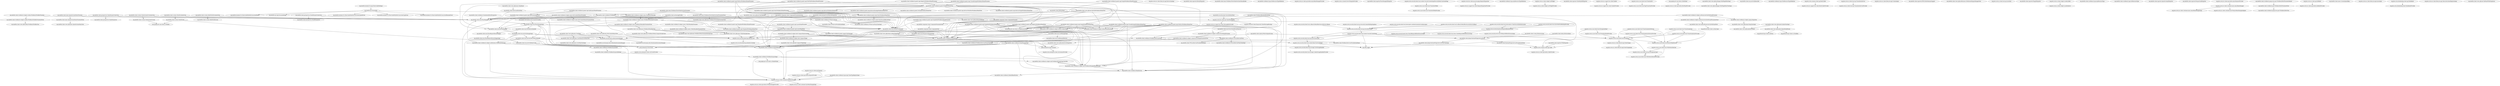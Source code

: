 //
// Generated IOC bean dependency graph in GraphViz DOT format.
//

digraph g {
  "org.uberfire.client.perspectives.MainPerspective"
  "org.uberfire.client.workbench.widgets.dnd.WorkbenchPickupDragController" -> "org.uberfire.client.workbench.widgets.dnd.WorkbenchDragAndDropManager"
  "org.jboss.errai.ioc.client.api.builtin.IOCBeanManagerProvider"
  "org.jboss.errai.ioc.client.container.SyncBeanManagerImpl"
  "org.jboss.errai.ioc.client.container.SyncBeanManager" -> "org.jboss.errai.ioc.client.api.builtin.IOCBeanManagerProvider"
  "org.jboss.errai.ioc.client.container.SyncBeanManager" -> "org.jboss.errai.ioc.client.container.SyncBeanManagerImpl"
  "org.uberfire.client.workbench.DefaultBeanFactory" -> "org.jboss.errai.ioc.client.container.SyncBeanManager"
  "org.uberfire.client.workbench.BeanFactory" -> "org.uberfire.client.workbench.DefaultBeanFactory"
  "org.uberfire.client.workbench.widgets.dnd.WorkbenchDragAndDropManager" -> "org.uberfire.client.workbench.widgets.dnd.WorkbenchPickupDragController"
  "org.uberfire.client.workbench.widgets.dnd.WorkbenchDragAndDropManager" -> "org.uberfire.client.workbench.BeanFactory"
  "org.jboss.errai.security.client.local.storage.CookieStorageHandlerProvider"
  "org.jboss.errai.security.client.local.storage.UserStorageHandler" -> "org.jboss.errai.security.client.local.storage.CookieStorageHandlerProvider"
  "org.slf4j.Logger"
  "org.jboss.errai.security.client.local.context.BasicUserCacheImpl" -> "org.jboss.errai.security.client.local.storage.UserStorageHandler"
  "org.jboss.errai.security.client.local.context.BasicUserCacheImpl" -> "org.slf4j.Logger"
  "org.jboss.errai.security.shared.api.identity.UserImpl"
  "org.jboss.errai.security.shared.api.identity.User" -> "org.jboss.errai.security.client.local.context.BasicUserCacheImpl"
  "org.jboss.errai.security.shared.api.identity.User" -> "org.jboss.errai.security.shared.api.identity.UserImpl"
  "org.jboss.errai.enterprise.client.cdi.InstanceProvider"
  "javax.enterprise.inject.Instance" -> "org.jboss.errai.enterprise.client.cdi.InstanceProvider"
  "org.uberfire.security.impl.authz.RuntimeAuthorizationManager"
  "org.uberfire.security.impl.authz.DefaultAuthorizationManager"
  "org.uberfire.security.authz.AuthorizationManager" -> "org.uberfire.security.impl.authz.RuntimeAuthorizationManager"
  "org.uberfire.security.authz.AuthorizationManager" -> "org.uberfire.security.impl.authz.DefaultAuthorizationManager"
  "org.jboss.errai.enterprise.client.cdi.EventProvider"
  "javax.enterprise.event.Event" -> "org.jboss.errai.enterprise.client.cdi.EventProvider"
  "org.uberfire.client.workbench.LayoutSelection" -> "org.jboss.errai.ioc.client.container.SyncBeanManager"
  "org.uberfire.client.workbench.PanelManagerImpl" -> "javax.enterprise.inject.Instance"
  "org.uberfire.client.workbench.PanelManagerImpl" -> "org.uberfire.client.workbench.BeanFactory"
  "org.uberfire.client.workbench.PanelManagerImpl" -> "javax.enterprise.event.Event"
  "org.uberfire.client.workbench.PanelManagerImpl" -> "org.uberfire.client.workbench.LayoutSelection"
  "org.uberfire.client.workbench.PanelManagerImpl" -> "org.jboss.errai.ioc.client.container.SyncBeanManager"
  "org.uberfire.client.workbench.PanelManager" -> "org.uberfire.client.workbench.PanelManagerImpl"
  "org.uberfire.client.views.pfly.listbar.ListBarWidgetImpl" -> "org.jboss.errai.security.shared.api.identity.User"
  "org.uberfire.client.views.pfly.listbar.ListBarWidgetImpl" -> "javax.enterprise.inject.Instance"
  "org.uberfire.client.views.pfly.listbar.ListBarWidgetImpl" -> "org.uberfire.security.authz.AuthorizationManager"
  "org.uberfire.client.views.pfly.listbar.ListBarWidgetImpl" -> "org.uberfire.client.workbench.PanelManager"
  "org.uberfire.client.workbench.widgets.listbar.ListBarWidget" -> "org.uberfire.client.views.pfly.listbar.ListBarWidgetImpl"
  "org.uberfire.client.workbench.widgets.listbar.ResizeFlowPanel"
  "com.google.gwt.user.client.ui.SimpleLayoutPanel"
  "org.uberfire.client.workbench.panels.impl.ClosableSimpleWorkbenchPanelView" -> "org.uberfire.client.workbench.widgets.dnd.WorkbenchDragAndDropManager"
  "org.uberfire.client.workbench.panels.impl.ClosableSimpleWorkbenchPanelView" -> "org.uberfire.client.workbench.BeanFactory"
  "org.uberfire.client.workbench.panels.impl.ClosableSimpleWorkbenchPanelView" -> "org.uberfire.client.workbench.widgets.listbar.ListBarWidget"
  "org.uberfire.client.workbench.panels.impl.ClosableSimpleWorkbenchPanelView" -> "org.uberfire.client.workbench.widgets.listbar.ResizeFlowPanel"
  "org.uberfire.client.workbench.panels.impl.ClosableSimpleWorkbenchPanelView" -> "com.google.gwt.user.client.ui.SimpleLayoutPanel"
  "org.uberfire.client.workbench.panels.impl.ClosableSimpleWorkbenchPanelView" -> "org.uberfire.client.workbench.LayoutSelection"
  "org.uberfire.client.workbench.panels.impl.ClosableSimpleWorkbenchPanelView" -> "org.uberfire.client.workbench.PanelManager"
  "org.jboss.errai.ioc.client.lifecycle.impl.DestructionImpl"
  "org.uberfire.client.exporter.EditorJSExporter"
  "org.jboss.errai.ui.nav.client.local.spi.NavigationGraph" -> "org.jboss.errai.ui.nav.client.local.URLPatternMatcherProvider"
  "org.jboss.errai.ui.nav.client.local.URLPatternMatcherProvider" -> "org.jboss.errai.ui.nav.client.local.spi.NavigationGraph"
  "org.jboss.errai.ui.nav.client.local.URLPatternMatcher" -> "org.jboss.errai.ui.nav.client.local.URLPatternMatcherProvider"
  "org.jboss.errai.ui.nav.client.local.URLPatternMatcher" -> "org.jboss.errai.ui.nav.client.local.spi.NavigationGraph"
  "org.jboss.errai.ui.nav.client.local.HistoryTokenFactory" -> "org.jboss.errai.ui.nav.client.local.URLPatternMatcher"
  "org.jboss.errai.ioc.client.lifecycle.impl.StateChangeImpl"
  "org.jboss.errai.ioc.client.lifecycle.api.StateChange" -> "org.jboss.errai.ioc.client.lifecycle.impl.StateChangeImpl"
  "org.jboss.errai.ui.nav.client.local.Navigation" -> "org.jboss.errai.ui.nav.client.local.HistoryTokenFactory"
  "org.jboss.errai.ui.nav.client.local.Navigation" -> "org.jboss.errai.ioc.client.lifecycle.api.StateChange"
  "org.jboss.errai.ui.nav.client.local.Navigation" -> "org.jboss.errai.ui.nav.client.local.spi.NavigationGraph"
  "org.jboss.errai.ui.nav.client.local.Navigation" -> "org.slf4j.Logger"
  "org.jboss.errai.ui.nav.client.local.NavigationPanelProvider" -> "org.jboss.errai.ui.nav.client.local.Navigation"
  "org.jboss.errai.ui.nav.client.local.NavigationPanel" -> "org.jboss.errai.ui.nav.client.local.NavigationPanelProvider"
  "org.jboss.errai.ui.nav.client.local.NavigationPanel" -> "org.jboss.errai.ui.nav.client.local.Navigation"
  "org.uberfire.client.menu.WorkbenchViewModeSwitcherMenuBuilder"
  "org.jboss.errai.ioc.client.api.builtin.CallerProvider"
  "org.jboss.errai.common.client.api.Caller" -> "org.jboss.errai.ioc.client.api.builtin.CallerProvider"
  "org.jboss.errai.security.client.local.spi.ActiveUserCache" -> "org.jboss.errai.security.client.local.context.BasicUserCacheImpl"
  "org.jboss.errai.security.client.local.context.SecurityContextImpl" -> "javax.enterprise.event.Event"
  "org.jboss.errai.security.client.local.context.SecurityContextImpl" -> "org.jboss.errai.ui.nav.client.local.Navigation"
  "org.jboss.errai.security.client.local.context.SecurityContextImpl" -> "org.jboss.errai.common.client.api.Caller"
  "org.jboss.errai.security.client.local.context.SecurityContextImpl" -> "org.jboss.errai.security.client.local.spi.ActiveUserCache"
  "org.jboss.errai.security.client.local.context.SecurityContextImpl" -> "org.slf4j.Logger"
  "org.jboss.errai.security.client.local.api.SecurityContext" -> "org.jboss.errai.security.client.local.context.SecurityContextImpl"
  "org.jboss.errai.security.client.local.roles.ClientRequiredRolesExtractorImpl"
  "org.jboss.errai.security.server.ServerRequiredRolesExtractorImpl"
  "org.jboss.errai.security.shared.roles.SharedRequiredRolesExtractorImpl"
  "org.jboss.errai.security.shared.spi.RequiredRolesExtractor" -> "org.jboss.errai.security.client.local.roles.ClientRequiredRolesExtractorImpl"
  "org.jboss.errai.security.shared.spi.RequiredRolesExtractor" -> "org.jboss.errai.security.server.ServerRequiredRolesExtractorImpl"
  "org.jboss.errai.security.shared.spi.RequiredRolesExtractor" -> "org.jboss.errai.security.shared.roles.SharedRequiredRolesExtractorImpl"
  "org.jboss.errai.security.client.local.interceptors.ClientSecurityRoleInterceptor" -> "org.jboss.errai.security.client.local.api.SecurityContext"
  "org.jboss.errai.security.client.local.interceptors.ClientSecurityRoleInterceptor" -> "org.jboss.errai.security.shared.spi.RequiredRolesExtractor"
  "org.uberfire.client.views.pfly.toolbar.WorkbenchToolBarView"
  "org.uberfire.client.workbench.widgets.toolbar.WorkbenchToolBarPresenter$View" -> "org.uberfire.client.views.pfly.toolbar.WorkbenchToolBarView"
  "com.google.gwt.user.client.ui.HeaderPanel"
  "org.uberfire.client.workbench.WorkbenchLayoutImpl" -> "org.uberfire.client.workbench.widgets.dnd.WorkbenchDragAndDropManager"
  "org.uberfire.client.workbench.WorkbenchLayoutImpl" -> "org.uberfire.client.workbench.widgets.dnd.WorkbenchPickupDragController"
  "org.uberfire.client.workbench.WorkbenchLayoutImpl" -> "com.google.gwt.user.client.ui.HeaderPanel"
  "org.uberfire.client.workbench.WorkbenchLayoutImpl" -> "org.jboss.errai.ioc.client.container.SyncBeanManager"
  "org.uberfire.client.workbench.WorkbenchLayoutInfoImpl" -> "org.uberfire.client.workbench.WorkbenchLayoutImpl"
  "org.uberfire.client.workbench.WorkbenchLayoutInfo" -> "org.uberfire.client.workbench.WorkbenchLayoutInfoImpl"
  "org.uberfire.client.mvp.ActivityLifecycleErrorHandler" -> "javax.enterprise.event.Event"
  "org.uberfire.client.mvp.ActivityLifecycleErrorHandler" -> "org.uberfire.client.workbench.widgets.notifications.NotificationManager"
  "org.uberfire.client.mvp.ActivityLifecycleErrorHandler" -> "org.slf4j.Logger"
  "org.uberfire.client.workbench.widgets.notifications.NotificationManager" -> "org.uberfire.client.workbench.WorkbenchLayoutInfo"
  "org.uberfire.client.workbench.widgets.notifications.NotificationManager" -> "org.jboss.errai.ioc.client.container.SyncBeanManager"
  "org.uberfire.client.workbench.widgets.notifications.NotificationManager" -> "org.uberfire.client.mvp.PlaceManager"
  "org.uberfire.client.WorkbenchServicesProxyBackendImpl" -> "org.jboss.errai.common.client.api.Caller"
  "org.uberfire.client.workbench.WorkbenchServicesProxyClientImpl"
  "org.uberfire.client.workbench.WorkbenchServicesProxy" -> "org.uberfire.client.WorkbenchServicesProxyBackendImpl"
  "org.uberfire.client.workbench.WorkbenchServicesProxy" -> "org.uberfire.client.workbench.WorkbenchServicesProxyClientImpl"
  "org.uberfire.client.mvp.PerspectiveManagerImpl" -> "javax.enterprise.event.Event"
  "org.uberfire.client.mvp.PerspectiveManagerImpl" -> "org.uberfire.client.workbench.WorkbenchServicesProxy"
  "org.uberfire.client.mvp.PerspectiveManagerImpl" -> "org.uberfire.client.workbench.PanelManager"
  "org.uberfire.client.mvp.PerspectiveManager" -> "org.uberfire.client.mvp.PerspectiveManagerImpl"
  "org.uberfire.client.mvp.ActivityBeansCache" -> "javax.enterprise.event.Event"
  "org.uberfire.client.mvp.ActivityBeansCache" -> "org.jboss.errai.ioc.client.container.SyncBeanManager"
  "org.uberfire.client.mvp.ActivityManager" -> "org.uberfire.client.mvp.ActivityManagerImpl"
  "org.uberfire.client.mvp.ActivityManagerImpl" -> "org.jboss.errai.security.shared.api.identity.User"
  "org.uberfire.client.mvp.ActivityManagerImpl" -> "org.uberfire.client.mvp.ActivityBeansCache"
  "org.uberfire.client.mvp.ActivityManagerImpl" -> "org.uberfire.client.mvp.ActivityLifecycleErrorHandler"
  "org.uberfire.client.mvp.ActivityManagerImpl" -> "org.uberfire.security.authz.AuthorizationManager"
  "org.uberfire.client.mvp.ActivityManagerImpl" -> "org.jboss.errai.ioc.client.container.SyncBeanManager"
  "org.uberfire.client.mvp.PlaceRequestHistoryMapperImpl"
  "org.uberfire.client.mvp.PlaceRequestHistoryMapper" -> "org.uberfire.client.mvp.PlaceRequestHistoryMapperImpl"
  "org.uberfire.client.mvp.PlaceHistoryHandler" -> "org.uberfire.client.mvp.PlaceRequestHistoryMapper"
  "org.uberfire.client.mvp.PlaceManager" -> "org.uberfire.client.mvp.PlaceManagerImpl"
  "org.uberfire.client.mvp.PlaceManagerImpl" -> "org.uberfire.client.mvp.ActivityLifecycleErrorHandler"
  "org.uberfire.client.mvp.PlaceManagerImpl" -> "javax.enterprise.event.Event"
  "org.uberfire.client.mvp.PlaceManagerImpl" -> "org.uberfire.client.mvp.PerspectiveManager"
  "org.uberfire.client.mvp.PlaceManagerImpl" -> "org.uberfire.client.mvp.ActivityManager"
  "org.uberfire.client.mvp.PlaceManagerImpl" -> "org.uberfire.client.workbench.LayoutSelection"
  "org.uberfire.client.mvp.PlaceManagerImpl" -> "org.uberfire.client.mvp.PlaceHistoryHandler"
  "org.uberfire.client.mvp.PlaceManagerImpl" -> "org.uberfire.client.workbench.PanelManager"
  "org.uberfire.client.workbench.widgets.toolbar.WorkbenchToolBarPresenter" -> "org.uberfire.client.workbench.widgets.toolbar.WorkbenchToolBarPresenter$View"
  "org.uberfire.client.workbench.widgets.toolbar.WorkbenchToolBarPresenter" -> "org.uberfire.client.mvp.PlaceManager"
  "org.jboss.errai.ioc.client.api.builtin.DisposerProvider" -> "org.jboss.errai.ioc.client.container.SyncBeanManager"
  "org.uberfire.client.views.pfly.modal.ErrorPopupView" -> "javax.enterprise.inject.Instance"
  "org.uberfire.workbench.type.DotResourceTypeDefinition"
  "org.jboss.errai.security.client.local.interceptors.AuthenticationServiceInterceptor" -> "org.jboss.errai.security.client.local.api.SecurityContext"
  "org.uberfire.component.client.ComponentView"
  "org.uberfire.component.client.ComponentPresenter$View" -> "org.uberfire.component.client.ComponentView"
  "org.uberfire.component.client.ComponentPresenter" -> "org.uberfire.component.client.ComponentPresenter$View"
  "org.uberfire.component.client.ComponentPresenter" -> "org.jboss.errai.common.client.api.Caller"
  "org.uberfire.client.views.pfly.menu.WorkbenchMenuStandardNavBarView"
  "org.uberfire.client.views.pfly.menu.WorkbenchMenuCompactNavBarView"
  "org.uberfire.client.views.pfly.menu.UtilityMenuBarView" -> "org.jboss.errai.security.shared.api.identity.User"
  "org.uberfire.client.views.pfly.menu.UtilityMenuBarView" -> "org.uberfire.security.authz.AuthorizationManager"
  "org.uberfire.client.views.pfly.menu.WorkbenchMenuBarView" -> "javax.enterprise.inject.Instance"
  "org.uberfire.client.views.pfly.menu.WorkbenchMenuBarView" -> "org.uberfire.client.views.pfly.menu.WorkbenchMenuStandardNavBarView"
  "org.uberfire.client.views.pfly.menu.WorkbenchMenuBarView" -> "org.uberfire.client.views.pfly.menu.WorkbenchMenuCompactNavBarView"
  "org.uberfire.client.views.pfly.menu.WorkbenchMenuBarView" -> "org.uberfire.client.views.pfly.menu.UtilityMenuBarView"
  "org.uberfire.client.workbench.widgets.menu.WorkbenchMenuBarPresenter$View" -> "org.uberfire.client.views.pfly.menu.WorkbenchMenuBarView"
  "org.uberfire.client.workbench.widgets.menu.WorkbenchMenuBarPresenter" -> "org.jboss.errai.security.shared.api.identity.User"
  "org.uberfire.client.workbench.widgets.menu.WorkbenchMenuBarPresenter" -> "org.uberfire.client.workbench.widgets.menu.WorkbenchMenuBarPresenter$View"
  "org.uberfire.client.workbench.widgets.menu.WorkbenchMenuBarPresenter" -> "org.uberfire.client.mvp.PerspectiveManager"
  "org.uberfire.client.workbench.widgets.menu.WorkbenchMenuBarPresenter" -> "org.uberfire.client.mvp.ActivityManager"
  "org.uberfire.client.workbench.widgets.menu.WorkbenchMenuBarPresenter" -> "org.uberfire.security.authz.AuthorizationManager"
  "org.uberfire.client.navbar.AppNavBar" -> "org.uberfire.client.workbench.widgets.menu.WorkbenchMenuBarPresenter"
  "org.jboss.errai.ioc.client.api.builtin.AsyncBeanManagerProvider"
  "org.jboss.errai.ui.shared.ServerTemplateProvider"
  "org.uberfire.client.workbench.panels.impl.TemplatedWorkbenchPanelView" -> "org.uberfire.client.workbench.LayoutSelection"
  "org.gwtbootstrap3.client.ui.html.Span"
  "org.uberfire.client.views.pfly.notfound.ActivityNotFoundView" -> "org.gwtbootstrap3.client.ui.html.Span"
  "org.uberfire.client.exporter.PlaceManagerJSExporter"
  "org.uberfire.client.perspectives.MainPerspectiveActivity" -> "org.uberfire.client.mvp.PlaceManager"
  "org.uberfire.client.perspectives.MainPerspectiveActivity" -> "org.uberfire.client.perspectives.MainPerspective"
  "org.jboss.errai.ui.nav.client.local.TransitionToRoleProvider"
  "org.jboss.errai.ui.nav.client.local.TransitionToRole" -> "org.jboss.errai.ui.nav.client.local.TransitionToRoleProvider"
  "org.jboss.errai.security.client.local.context.SecurityContextImpl$SecurityRolesConstraintPage" -> "org.jboss.errai.ui.nav.client.local.TransitionToRole"
  "org.jboss.errai.ioc.support.bus.client.RequestDispatcherProvider"
  "org.uberfire.workbench.type.AnyResourceTypeDefinition"
  "org.uberfire.client.mvp.LockDemandDetector"
  "org.uberfire.client.workbench.StandaloneEditorPerspective" -> "org.uberfire.client.mvp.PlaceManager"
  "org.jboss.errai.ui.client.widget.ListWidgetProvider"
  "org.jboss.errai.ui.client.widget.ListWidget" -> "org.jboss.errai.ui.client.widget.ListWidgetProvider"
  "org.uberfire.client.exporter.UberfireJSAPIExporter"
  "org.jboss.errai.ioc.support.bus.client.SenderProvider"
  "org.jboss.errai.ioc.support.bus.client.Sender" -> "org.jboss.errai.ioc.support.bus.client.SenderProvider"
  "com.google.gwt.user.client.ui.TextBox"
  "org.uberfire.client.screens.MoodListenerScreen" -> "com.google.gwt.user.client.ui.TextBox"
  "org.gwtbootstrap3.client.ui.Button"
  "org.gwtbootstrap3.client.ui.CheckBox"
  "org.uberfire.client.views.pfly.splash.SplashModalFooter" -> "org.gwtbootstrap3.client.ui.Button"
  "org.uberfire.client.views.pfly.splash.SplashModalFooter" -> "org.gwtbootstrap3.client.ui.CheckBox"
  "org.uberfire.client.views.pfly.modal.Bs3Modal"
  "org.uberfire.client.views.pfly.splash.SplashViewImpl" -> "org.uberfire.client.views.pfly.splash.SplashModalFooter"
  "org.uberfire.client.views.pfly.splash.SplashViewImpl" -> "org.uberfire.client.views.pfly.modal.Bs3Modal"
  "org.jboss.errai.ui.nav.client.local.PageTransitionProvider"
  "org.jboss.errai.ioc.client.api.builtin.RootPanelProvider"
  "com.google.gwt.user.client.ui.RootPanel" -> "org.jboss.errai.ioc.client.api.builtin.RootPanelProvider"
  "org.uberfire.client.views.pfly.multipage.MultiPageEditorViewImpl"
  "org.uberfire.client.mvp.ActivityBeansInfo"
  "org.uberfire.client.workbench.panels.support.PartManager"
  "org.uberfire.client.workbench.panels.impl.LayoutPanelView" -> "org.uberfire.client.workbench.panels.support.PartManager"
  "org.uberfire.client.workbench.panels.impl.LayoutPanelView" -> "org.uberfire.client.workbench.LayoutSelection"
  "org.uberfire.client.workbench.panels.impl.LayoutPanelPresenter" -> "org.uberfire.client.mvp.PerspectiveManager"
  "org.uberfire.client.workbench.panels.impl.LayoutPanelPresenter" -> "org.uberfire.client.workbench.panels.impl.LayoutPanelView"
  "org.jboss.errai.ui.nav.client.local.TransitionAnchorFactoryProvider" -> "org.jboss.errai.ui.nav.client.local.HistoryTokenFactory"
  "org.jboss.errai.ui.nav.client.local.TransitionAnchorFactoryProvider" -> "org.jboss.errai.ui.nav.client.local.Navigation"
  "org.jboss.errai.ui.nav.client.local.TransitionAnchorFactory" -> "org.jboss.errai.ui.nav.client.local.HistoryTokenFactory"
  "org.jboss.errai.ui.nav.client.local.TransitionAnchorFactory" -> "org.jboss.errai.ui.nav.client.local.Navigation"
  "org.jboss.errai.ui.nav.client.local.TransitionAnchorFactory" -> "org.jboss.errai.ui.nav.client.local.TransitionAnchorFactoryProvider"
  "org.uberfire.client.perspective.JSNativePerspective" -> "org.uberfire.client.mvp.ActivityManager"
  "org.uberfire.client.perspective.JSNativePerspective" -> "org.uberfire.client.workbench.WorkbenchServicesProxy"
  "org.uberfire.client.perspective.JSNativePerspective" -> "org.uberfire.client.mvp.PlaceManager"
  "org.uberfire.client.perspective.JSNativePerspective" -> "org.uberfire.client.workbench.PanelManager"
  "org.uberfire.client.workbench.VFSLockServiceProxyClientImpl"
  "org.uberfire.client.VFSLockServiceProxyBackendImpl"
  "org.uberfire.client.workbench.VFSLockServiceProxy" -> "org.uberfire.client.workbench.VFSLockServiceProxyClientImpl"
  "org.uberfire.client.workbench.VFSLockServiceProxy" -> "org.uberfire.client.VFSLockServiceProxyBackendImpl"
  "org.uberfire.client.mvp.LockManagerImpl" -> "org.jboss.errai.security.shared.api.identity.User"
  "org.uberfire.client.mvp.LockManagerImpl" -> "org.uberfire.client.workbench.VFSLockServiceProxy"
  "org.uberfire.client.mvp.LockManagerImpl" -> "javax.enterprise.event.Event"
  "org.uberfire.client.mvp.LockManagerImpl" -> "org.uberfire.client.mvp.LockDemandDetector"
  "org.jboss.errai.bus.client.api.messaging.RequestDispatcher" -> "org.jboss.errai.ioc.support.bus.client.RequestDispatcherProvider"
  "org.uberfire.client.workbench.widgets.panel.StaticFocusedResizePanel"
  "org.uberfire.client.workbench.panels.impl.StaticWorkbenchPanelView" -> "org.uberfire.client.workbench.widgets.panel.StaticFocusedResizePanel"
  "org.uberfire.client.workbench.panels.impl.StaticWorkbenchPanelView" -> "org.uberfire.client.workbench.LayoutSelection"
  "org.uberfire.client.workbench.panels.impl.StaticWorkbenchPanelView" -> "org.uberfire.client.mvp.PlaceManager"
  "org.uberfire.client.workbench.panels.impl.StaticWorkbenchPanelView" -> "org.uberfire.client.workbench.PanelManager"
  "org.jboss.errai.security.client.local.callback.DefaultBusSecurityErrorCallback" -> "org.jboss.errai.security.client.local.api.SecurityContext"
  "org.uberfire.workbench.type.TextResourceTypeDefinition"
  "org.jboss.errai.ioc.support.bus.client.BatchCallerProvider"
  "org.jboss.errai.ioc.support.bus.client.MessageBusProvider"
  "org.uberfire.backend.vfs.ObservablePath$OnConcurrentUpdateEvent"
  "org.uberfire.backend.vfs.ObservablePath$OnConcurrentCopyEvent"
  "org.uberfire.backend.vfs.ObservablePath$OnConcurrentDelete"
  "org.uberfire.backend.vfs.ObservablePath$OnConcurrentRenameEvent"
  "org.uberfire.rpc.impl.SessionInfoImpl"
  "org.uberfire.client.VFSServiceProxyBackendImpl"
  "org.uberfire.client.workbench.VFSServiceProxyClientImpl"
  "org.uberfire.client.workbench.VFSServiceProxy" -> "org.uberfire.client.VFSServiceProxyBackendImpl"
  "org.uberfire.client.workbench.VFSServiceProxy" -> "org.uberfire.client.workbench.VFSServiceProxyClientImpl"
  "org.jboss.errai.bus.client.framework.ClientMessageBusImpl"
  "org.jboss.errai.bus.client.api.ClientMessageBus" -> "org.jboss.errai.ioc.support.bus.client.MessageBusProvider"
  "org.jboss.errai.bus.client.api.ClientMessageBus" -> "org.jboss.errai.bus.client.framework.ClientMessageBusImpl"
  "org.uberfire.client.workbench.Workbench" -> "org.jboss.errai.security.shared.api.identity.User"
  "org.uberfire.client.workbench.Workbench" -> "javax.enterprise.event.Event"
  "org.uberfire.client.workbench.Workbench" -> "org.uberfire.client.workbench.VFSServiceProxy"
  "org.uberfire.client.workbench.Workbench" -> "org.uberfire.client.workbench.LayoutSelection"
  "org.uberfire.client.workbench.Workbench" -> "org.jboss.errai.ioc.client.container.SyncBeanManager"
  "org.uberfire.client.workbench.Workbench" -> "org.jboss.errai.bus.client.api.ClientMessageBus"
  "org.uberfire.client.workbench.Workbench" -> "org.uberfire.client.mvp.PlaceManager"
  "org.uberfire.rpc.SessionInfo" -> "org.uberfire.backend.vfs.ObservablePath$OnConcurrentUpdateEvent"
  "org.uberfire.rpc.SessionInfo" -> "org.uberfire.backend.vfs.ObservablePath$OnConcurrentCopyEvent"
  "org.uberfire.rpc.SessionInfo" -> "org.uberfire.backend.vfs.ObservablePath$OnConcurrentDelete"
  "org.uberfire.rpc.SessionInfo" -> "org.uberfire.backend.vfs.ObservablePath$OnConcurrentRenameEvent"
  "org.uberfire.rpc.SessionInfo" -> "org.uberfire.rpc.impl.SessionInfoImpl"
  "org.uberfire.rpc.SessionInfo" -> "org.uberfire.client.workbench.Workbench"
  "org.uberfire.backend.vfs.impl.ObservablePathImpl" -> "org.uberfire.rpc.SessionInfo"
  "org.uberfire.client.views.pfly.tab.ResizeTabPanel"
  "org.uberfire.client.views.pfly.tab.UberTabPanel" -> "org.uberfire.client.views.pfly.tab.ResizeTabPanel"
  "org.uberfire.client.views.pfly.tab.UberTabPanel" -> "org.uberfire.client.mvp.PlaceManager"
  "org.uberfire.client.views.pfly.tab.MultiTabWorkbenchPanelView" -> "org.uberfire.client.workbench.widgets.dnd.WorkbenchDragAndDropManager"
  "org.uberfire.client.views.pfly.tab.MultiTabWorkbenchPanelView" -> "org.uberfire.client.workbench.BeanFactory"
  "org.uberfire.client.views.pfly.tab.MultiTabWorkbenchPanelView" -> "org.uberfire.client.views.pfly.tab.UberTabPanel"
  "org.uberfire.client.views.pfly.tab.MultiTabWorkbenchPanelView" -> "org.uberfire.client.workbench.widgets.listbar.ResizeFlowPanel"
  "org.uberfire.client.views.pfly.tab.MultiTabWorkbenchPanelView" -> "com.google.gwt.user.client.ui.SimpleLayoutPanel"
  "org.uberfire.client.views.pfly.tab.MultiTabWorkbenchPanelView" -> "org.uberfire.client.workbench.LayoutSelection"
  "org.uberfire.client.views.pfly.tab.MultiTabWorkbenchPanelView" -> "org.uberfire.client.workbench.PanelManager"
  "org.uberfire.client.perspectives.MoodPerspective"
  "org.uberfire.client.plugin.RuntimePluginsServiceProxyClientImpl" -> "org.slf4j.Logger"
  "org.uberfire.client.RuntimePluginsServiceProxyBackendImpl" -> "org.jboss.errai.common.client.api.Caller"
  "org.uberfire.client.plugin.RuntimePluginsServiceProxy" -> "org.uberfire.client.plugin.RuntimePluginsServiceProxyClientImpl"
  "org.uberfire.client.plugin.RuntimePluginsServiceProxy" -> "org.uberfire.client.RuntimePluginsServiceProxyBackendImpl"
  "org.uberfire.client.editor.JSNativeEditor" -> "org.uberfire.client.plugin.RuntimePluginsServiceProxy"
  "org.jboss.errai.ui.nav.client.local.TransitionAnchorProvider" -> "org.jboss.errai.ui.nav.client.local.HistoryTokenFactory"
  "org.jboss.errai.ui.nav.client.local.TransitionAnchorProvider" -> "org.jboss.errai.ui.nav.client.local.Navigation"
  "org.jboss.errai.ui.nav.client.local.TransitionAnchor" -> "org.jboss.errai.ui.nav.client.local.HistoryTokenFactory"
  "org.jboss.errai.ui.nav.client.local.TransitionAnchor" -> "org.jboss.errai.ui.nav.client.local.Navigation"
  "org.jboss.errai.ui.nav.client.local.TransitionAnchor" -> "org.jboss.errai.ui.nav.client.local.TransitionAnchorProvider"
  "org.jboss.errai.ui.client.local.spi.TranslationServiceProvider"
  "org.uberfire.client.views.pfly.menu.UserMenuViewImpl"
  "org.uberfire.client.views.pfly.menu.UserMenu$UserMenuView" -> "org.uberfire.client.views.pfly.menu.UserMenuViewImpl"
  "org.uberfire.client.views.pfly.menu.UserMenu" -> "org.jboss.errai.security.shared.api.identity.User"
  "org.uberfire.client.views.pfly.menu.UserMenu" -> "org.uberfire.security.authz.AuthorizationManager"
  "org.uberfire.client.views.pfly.menu.UserMenu" -> "org.uberfire.client.views.pfly.menu.UserMenu$UserMenuView"
  "org.uberfire.client.workbench.type.impl.ClientTypeRegistryImpl" -> "org.jboss.errai.ioc.client.container.SyncBeanManager"
  "org.jboss.errai.common.client.api.BatchCaller" -> "org.jboss.errai.ioc.support.bus.client.BatchCallerProvider"
  "org.uberfire.client.workbench.panels.impl.SplitLayoutPanelView" -> "org.uberfire.client.workbench.LayoutSelection"
  "org.uberfire.client.workbench.panels.impl.SplitLayoutPanelView" -> "org.uberfire.client.mvp.PlaceManager"
  "org.uberfire.client.workbench.panels.impl.SplitLayoutPanelPresenter" -> "org.uberfire.client.mvp.PerspectiveManager"
  "org.uberfire.client.workbench.panels.impl.SplitLayoutPanelPresenter" -> "org.uberfire.client.workbench.panels.impl.SplitLayoutPanelView"
  "org.uberfire.client.views.pfly.menu.WorkbenchViewModeSwitcherView"
  "org.uberfire.client.exporter.VFSJSExporter" -> "org.jboss.errai.common.client.api.Caller"
  "org.uberfire.client.screens.HelloWorldScreen"
  "org.uberfire.client.screens.HelloWorldScreenActivity" -> "org.uberfire.client.screens.HelloWorldScreen"
  "org.uberfire.client.screens.HelloWorldScreenActivity" -> "org.uberfire.client.mvp.PlaceManager"
  "org.jboss.errai.ioc.client.lifecycle.impl.CreationImpl"
  "org.uberfire.client.exporter.HTML5DndSeleniumSupport"
  "org.uberfire.client.views.pfly.dnd.CompassWidgetImpl"
  "org.uberfire.client.views.pfly.notifications.NotificationPopupsManagerView"
  "org.uberfire.client.workbench.panels.impl.AdaptiveWorkbenchPanelView" -> "org.uberfire.client.workbench.widgets.dnd.WorkbenchDragAndDropManager"
  "org.uberfire.client.workbench.panels.impl.AdaptiveWorkbenchPanelView" -> "org.uberfire.client.workbench.BeanFactory"
  "org.uberfire.client.workbench.panels.impl.AdaptiveWorkbenchPanelView" -> "org.uberfire.client.workbench.widgets.listbar.ListBarWidget"
  "org.uberfire.client.workbench.panels.impl.AdaptiveWorkbenchPanelView" -> "org.uberfire.client.workbench.widgets.listbar.ResizeFlowPanel"
  "org.uberfire.client.workbench.panels.impl.AdaptiveWorkbenchPanelView" -> "com.google.gwt.user.client.ui.SimpleLayoutPanel"
  "org.uberfire.client.workbench.panels.impl.AdaptiveWorkbenchPanelView" -> "org.uberfire.client.workbench.LayoutSelection"
  "org.uberfire.client.workbench.panels.impl.AdaptiveWorkbenchPanelView" -> "org.uberfire.client.workbench.PanelManager"
  "org.jboss.errai.ui.client.local.spi.TranslationService" -> "org.jboss.errai.ui.client.local.spi.TranslationServiceProvider"
  "org.uberfire.client.workbench.panels.impl.SimpleWorkbenchPanelView" -> "org.uberfire.client.workbench.widgets.dnd.WorkbenchDragAndDropManager"
  "org.uberfire.client.workbench.panels.impl.SimpleWorkbenchPanelView" -> "org.uberfire.client.workbench.BeanFactory"
  "org.uberfire.client.workbench.panels.impl.SimpleWorkbenchPanelView" -> "org.uberfire.client.workbench.widgets.listbar.ListBarWidget"
  "org.uberfire.client.workbench.panels.impl.SimpleWorkbenchPanelView" -> "org.uberfire.client.workbench.widgets.listbar.ResizeFlowPanel"
  "org.uberfire.client.workbench.panels.impl.SimpleWorkbenchPanelView" -> "com.google.gwt.user.client.ui.SimpleLayoutPanel"
  "org.uberfire.client.workbench.panels.impl.SimpleWorkbenchPanelView" -> "org.uberfire.client.workbench.LayoutSelection"
  "org.uberfire.client.workbench.panels.impl.SimpleWorkbenchPanelView" -> "org.uberfire.client.workbench.PanelManager"
  "org.jboss.errai.ui.client.local.spi.LessStyle"
  "org.uberfire.client.perspectives.MoodPerspectiveActivity" -> "org.uberfire.client.perspectives.MoodPerspective"
  "org.uberfire.client.perspectives.MoodPerspectiveActivity" -> "org.uberfire.client.mvp.PlaceManager"
  "com.google.web.bindery.event.shared.EventBus" -> "org.uberfire.client.mvp.PlaceManagerImpl"
  "org.uberfire.client.exporter.PluginJSExporter"
  "org.jboss.errai.security.client.local.callback.DefaultRestSecurityErrorCallback" -> "org.jboss.errai.security.client.local.api.SecurityContext"
  "org.uberfire.client.views.pfly.menu.SplashScreenMenuView"
  "org.uberfire.client.menu.SplashScreenMenuPresenter$View" -> "org.uberfire.client.views.pfly.menu.SplashScreenMenuView"
  "org.uberfire.client.menu.SplashScreenMenuPresenter" -> "org.uberfire.client.menu.SplashScreenMenuPresenter$View"
  "org.uberfire.client.menu.SplashScreenMenuPresenter" -> "org.uberfire.client.mvp.PlaceManager"
  "org.jboss.errai.ui.client.widget.LocaleSelector"
  "org.jboss.errai.ui.client.widget.LocaleListBox" -> "org.jboss.errai.ui.client.widget.LocaleSelector"
  "org.uberfire.client.workbench.panels.impl.SimpleDnDWorkbenchPanelView" -> "org.uberfire.client.workbench.widgets.dnd.WorkbenchDragAndDropManager"
  "org.uberfire.client.workbench.panels.impl.SimpleDnDWorkbenchPanelView" -> "org.uberfire.client.workbench.BeanFactory"
  "org.uberfire.client.workbench.panels.impl.SimpleDnDWorkbenchPanelView" -> "org.uberfire.client.workbench.widgets.listbar.ListBarWidget"
  "org.uberfire.client.workbench.panels.impl.SimpleDnDWorkbenchPanelView" -> "org.uberfire.client.workbench.widgets.listbar.ResizeFlowPanel"
  "org.uberfire.client.workbench.panels.impl.SimpleDnDWorkbenchPanelView" -> "com.google.gwt.user.client.ui.SimpleLayoutPanel"
  "org.uberfire.client.workbench.panels.impl.SimpleDnDWorkbenchPanelView" -> "org.uberfire.client.workbench.LayoutSelection"
  "org.uberfire.client.workbench.panels.impl.SimpleDnDWorkbenchPanelView" -> "org.uberfire.client.workbench.PanelManager"
  "org.uberfire.client.workbench.panels.impl.AbstractDockingWorkbenchPanelView"
  "org.uberfire.client.workbench.panels.DockingWorkbenchPanelView"
  "org.uberfire.client.workbench.panels.impl.AbstractMultiPartWorkbenchPanelView"
  "org.uberfire.client.workbench.panels.impl.MultiListWorkbenchPanelView" -> "org.uberfire.client.workbench.widgets.dnd.WorkbenchDragAndDropManager"
  "org.uberfire.client.workbench.panels.impl.MultiListWorkbenchPanelView" -> "org.uberfire.client.workbench.BeanFactory"
  "org.uberfire.client.workbench.panels.impl.MultiListWorkbenchPanelView" -> "org.uberfire.client.workbench.widgets.listbar.ListBarWidget"
  "org.uberfire.client.workbench.panels.impl.MultiListWorkbenchPanelView" -> "org.uberfire.client.workbench.widgets.listbar.ResizeFlowPanel"
  "org.uberfire.client.workbench.panels.impl.MultiListWorkbenchPanelView" -> "com.google.gwt.user.client.ui.SimpleLayoutPanel"
  "org.uberfire.client.workbench.panels.impl.MultiListWorkbenchPanelView" -> "org.uberfire.client.workbench.LayoutSelection"
  "org.uberfire.client.workbench.panels.impl.MultiListWorkbenchPanelView" -> "org.uberfire.client.workbench.PanelManager"
  "org.uberfire.client.workbench.panels.impl.AbstractSimpleWorkbenchPanelView"
  "org.uberfire.client.workbench.panels.impl.AbstractWorkbenchPanelView"
  "org.uberfire.client.workbench.panels.WorkbenchPanelView" -> "org.uberfire.client.workbench.panels.impl.AbstractDockingWorkbenchPanelView"
  "org.uberfire.client.workbench.panels.WorkbenchPanelView" -> "org.uberfire.client.workbench.panels.impl.SimpleWorkbenchPanelView"
  "org.uberfire.client.workbench.panels.WorkbenchPanelView" -> "org.uberfire.client.workbench.panels.impl.StaticWorkbenchPanelView"
  "org.uberfire.client.workbench.panels.WorkbenchPanelView" -> "org.uberfire.client.workbench.panels.DockingWorkbenchPanelView"
  "org.uberfire.client.workbench.panels.WorkbenchPanelView" -> "org.uberfire.client.workbench.panels.impl.AdaptiveWorkbenchPanelView"
  "org.uberfire.client.workbench.panels.WorkbenchPanelView" -> "org.uberfire.client.workbench.panels.impl.AbstractMultiPartWorkbenchPanelView"
  "org.uberfire.client.workbench.panels.WorkbenchPanelView" -> "org.uberfire.client.workbench.panels.impl.SplitLayoutPanelView"
  "org.uberfire.client.workbench.panels.WorkbenchPanelView" -> "org.uberfire.client.workbench.panels.impl.SimpleDnDWorkbenchPanelView"
  "org.uberfire.client.workbench.panels.WorkbenchPanelView" -> "org.uberfire.client.workbench.panels.impl.ClosableSimpleWorkbenchPanelView"
  "org.uberfire.client.workbench.panels.WorkbenchPanelView" -> "org.uberfire.client.workbench.panels.impl.MultiListWorkbenchPanelView"
  "org.uberfire.client.workbench.panels.WorkbenchPanelView" -> "org.uberfire.client.workbench.panels.impl.AbstractSimpleWorkbenchPanelView"
  "org.uberfire.client.workbench.panels.WorkbenchPanelView" -> "org.uberfire.client.workbench.panels.impl.TemplatedWorkbenchPanelView"
  "org.uberfire.client.workbench.panels.WorkbenchPanelView" -> "org.uberfire.client.workbench.panels.impl.LayoutPanelView"
  "org.uberfire.client.workbench.panels.WorkbenchPanelView" -> "org.uberfire.client.views.pfly.tab.MultiTabWorkbenchPanelView"
  "org.uberfire.client.workbench.panels.WorkbenchPanelView" -> "org.uberfire.client.workbench.panels.impl.AbstractWorkbenchPanelView"
  "org.uberfire.client.workbench.panels.impl.ClosableSimpleWorkbenchPanelPresenter" -> "org.uberfire.client.mvp.PerspectiveManager"
  "org.uberfire.client.workbench.panels.impl.ClosableSimpleWorkbenchPanelPresenter" -> "org.uberfire.client.workbench.panels.WorkbenchPanelView"
  "org.uberfire.client.workbench.panels.impl.ClosableSimpleWorkbenchPanelPresenter" -> "org.uberfire.client.workbench.PanelManager"
  "org.jboss.errai.security.client.local.style.RoleStyleBindingProvider" -> "org.jboss.errai.security.shared.spi.RequiredRolesExtractor"
  "org.jboss.errai.security.client.local.style.RoleStyleBindingProvider" -> "org.jboss.errai.security.client.local.spi.ActiveUserCache"
  "org.uberfire.client.workbench.type.AnyResourceType"
  "org.uberfire.client.workbench.panels.impl.AdaptiveWorkbenchPanelPresenter" -> "org.uberfire.client.mvp.PerspectiveManager"
  "org.uberfire.client.workbench.panels.impl.AdaptiveWorkbenchPanelPresenter" -> "org.uberfire.client.workbench.PanelManager"
  "org.uberfire.client.workbench.panels.impl.AdaptiveWorkbenchPanelPresenter" -> "org.uberfire.client.workbench.panels.WorkbenchPanelView"
  "org.uberfire.client.workbench.panels.impl.SimpleWorkbenchPanelPresenter" -> "org.uberfire.client.mvp.PerspectiveManager"
  "org.uberfire.client.workbench.panels.impl.SimpleWorkbenchPanelPresenter" -> "org.uberfire.client.workbench.panels.WorkbenchPanelView"
  "org.uberfire.client.workbench.panels.impl.SimpleWorkbenchPanelPresenter" -> "org.uberfire.client.workbench.PanelManager"
  "org.uberfire.client.workbench.type.DotResourceType"
  "org.uberfire.client.exporter.SplashScreenJSExporter"
  "org.uberfire.client.exporter.PerspectiveJSExporter"
  "org.uberfire.client.workbench.widgets.common.ErrorPopupPresenter$View" -> "org.uberfire.client.views.pfly.modal.ErrorPopupView"
  "org.uberfire.client.workbench.widgets.common.ErrorPopupPresenter" -> "org.uberfire.client.workbench.widgets.common.ErrorPopupPresenter$View"
  "org.uberfire.client.WorkbenchBackendEntryPoint" -> "org.uberfire.client.workbench.widgets.common.ErrorPopupPresenter"
  "org.uberfire.client.WorkbenchBackendEntryPoint" -> "org.jboss.errai.bus.client.api.ClientMessageBus"
  "org.uberfire.client.screens.MoodScreen" -> "javax.enterprise.event.Event"
  "org.uberfire.client.screens.MoodScreen" -> "com.google.gwt.user.client.ui.TextBox"
  "org.uberfire.client.workbench.widgets.menu.WorkbenchMenuBar" -> "org.uberfire.client.workbench.widgets.menu.WorkbenchMenuBarPresenter"
  "org.uberfire.client.ShowcaseEntryPoint" -> "org.uberfire.client.workbench.widgets.menu.WorkbenchMenuBar"
  "org.uberfire.client.ShowcaseEntryPoint" -> "org.uberfire.client.mvp.PlaceManager"
  "org.jboss.errai.security.client.local.nav.SecurityContextHoldingSingleton" -> "org.jboss.errai.security.client.local.api.SecurityContext"
  "org.uberfire.client.menu.WorkbenchViewModeSwitcherPresenter$View" -> "org.uberfire.client.views.pfly.menu.WorkbenchViewModeSwitcherView"
  "org.uberfire.client.menu.WorkbenchViewModeSwitcherPresenter" -> "org.uberfire.client.menu.WorkbenchViewModeSwitcherPresenter$View"
  "org.uberfire.client.menu.WorkbenchViewModeSwitcherPresenter" -> "org.uberfire.client.workbench.widgets.menu.WorkbenchMenuBar"
  "org.uberfire.security.client.SecurityEntryPoint" -> "org.jboss.errai.bus.client.api.ClientMessageBus"
  "org.jboss.errai.ui.nav.client.local.TransitionTo" -> "org.jboss.errai.ui.nav.client.local.PageTransitionProvider"
  "org.jboss.errai.ioc.client.container.async.AsyncBeanManagerImpl"
  "org.jboss.errai.ioc.client.container.SyncToAsyncBeanManagerAdapter"
  "org.jboss.errai.ioc.client.container.async.AsyncBeanManager" -> "org.jboss.errai.ioc.client.container.async.AsyncBeanManagerImpl"
  "org.jboss.errai.ioc.client.container.async.AsyncBeanManager" -> "org.jboss.errai.ioc.client.container.SyncToAsyncBeanManagerAdapter"
  "org.jboss.errai.ioc.client.api.builtin.AsyncDisposerProvider" -> "org.jboss.errai.ioc.client.container.async.AsyncBeanManager"
  "org.uberfire.client.workbench.widgets.menu.UtilityMenuBarPresenter$View" -> "org.uberfire.client.views.pfly.menu.UtilityMenuBarView"
  "org.uberfire.client.workbench.widgets.menu.UtilityMenuBarPresenter" -> "org.uberfire.client.workbench.widgets.menu.UtilityMenuBarPresenter$View"
  "org.uberfire.client.workbench.panels.impl.MultiTabWorkbenchPanelPresenter" -> "org.uberfire.client.mvp.PerspectiveManager"
  "org.uberfire.client.workbench.panels.impl.MultiTabWorkbenchPanelPresenter" -> "org.uberfire.client.mvp.ActivityManager"
  "org.uberfire.client.workbench.panels.impl.MultiTabWorkbenchPanelPresenter" -> "org.uberfire.client.workbench.panels.WorkbenchPanelView"
  "org.uberfire.client.workbench.panels.impl.MultiTabWorkbenchPanelPresenter" -> "org.uberfire.client.workbench.PanelManager"
  "org.uberfire.client.workbench.pmgr.nswe.part.WorkbenchPartView"
  "org.uberfire.client.workbench.part.WorkbenchPartPresenter$View" -> "org.uberfire.client.workbench.pmgr.nswe.part.WorkbenchPartView"
  "org.uberfire.client.workbench.pmgr.nswe.part.WorkbenchPartPresenterDefault" -> "org.uberfire.client.workbench.part.WorkbenchPartPresenter$View"
  "org.uberfire.component.client.ComponentPresenterActivity" -> "org.uberfire.component.client.ComponentPresenter"
  "org.uberfire.component.client.ComponentPresenterActivity" -> "org.uberfire.client.mvp.PlaceManager"
  "org.uberfire.client.views.pfly.popup.PopupViewImpl" -> "org.uberfire.client.views.pfly.modal.Bs3Modal"
  "org.jboss.errai.ioc.client.api.builtin.InitBallotProvider"
  "org.uberfire.client.screen.JSNativeScreen" -> "org.uberfire.client.plugin.RuntimePluginsServiceProxy"
  "org.uberfire.client.menu.CustomSplashHelp"
  "org.uberfire.client.JSEntryPoint" -> "org.uberfire.client.workbench.Workbench"
  "org.uberfire.client.JSEntryPoint" -> "org.uberfire.client.plugin.RuntimePluginsServiceProxy"
  "org.uberfire.client.splash.JSNativeSplashScreen" -> "org.uberfire.client.workbench.WorkbenchServicesProxy"
  "org.uberfire.client.splash.JSNativeSplashScreen" -> "org.uberfire.client.plugin.RuntimePluginsServiceProxy"
  "org.uberfire.client.views.pfly.menu.MainBrand" -> "org.uberfire.client.ShowcaseEntryPoint"
  "org.uberfire.client.mvp.ForceUnlockEventObserver" -> "org.uberfire.client.workbench.widgets.common.ErrorPopupPresenter"
  "org.uberfire.client.mvp.ForceUnlockEventObserver" -> "org.uberfire.client.workbench.VFSLockServiceProxy"
  "org.uberfire.client.workbench.panels.impl.StaticWorkbenchPanelPresenter" -> "org.uberfire.client.mvp.PerspectiveManager"
  "org.uberfire.client.workbench.panels.impl.StaticWorkbenchPanelPresenter" -> "org.uberfire.client.workbench.panels.impl.StaticWorkbenchPanelView"
  "org.uberfire.client.workbench.panels.impl.MultiListWorkbenchPanelPresenter" -> "org.uberfire.client.mvp.PerspectiveManager"
  "org.uberfire.client.workbench.panels.impl.MultiListWorkbenchPanelPresenter" -> "org.uberfire.client.mvp.ActivityManager"
  "org.uberfire.client.workbench.panels.impl.MultiListWorkbenchPanelPresenter" -> "org.uberfire.client.workbench.PanelManager"
  "org.uberfire.client.workbench.panels.impl.MultiListWorkbenchPanelPresenter" -> "org.uberfire.client.workbench.panels.WorkbenchPanelView"
  "org.jboss.errai.ioc.client.lifecycle.impl.AccessImpl"
  "org.uberfire.client.workbench.widgets.dnd.CompassWidget" -> "org.uberfire.client.views.pfly.dnd.CompassWidgetImpl"
  "org.uberfire.client.workbench.widgets.dnd.CompassDropController" -> "org.uberfire.client.workbench.widgets.dnd.WorkbenchDragAndDropManager"
  "org.uberfire.client.workbench.widgets.dnd.CompassDropController" -> "javax.enterprise.event.Event"
  "org.uberfire.client.workbench.widgets.dnd.CompassDropController" -> "org.uberfire.client.workbench.widgets.dnd.CompassWidget"
  "org.uberfire.client.workbench.widgets.dnd.CompassDropController" -> "org.uberfire.client.workbench.PanelManager"
  "org.uberfire.client.workbench.widgets.popup.PopupView" -> "org.uberfire.client.views.pfly.popup.PopupViewImpl"
  "org.uberfire.client.workbench.widgets.notfound.ActivityNotFoundPresenter$View" -> "org.uberfire.client.views.pfly.notfound.ActivityNotFoundView"
  "org.uberfire.client.workbench.widgets.notfound.ActivityNotFoundPresenter" -> "org.uberfire.client.workbench.widgets.popup.PopupView"
  "org.uberfire.client.workbench.widgets.notfound.ActivityNotFoundPresenter" -> "org.uberfire.client.workbench.widgets.notfound.ActivityNotFoundPresenter$View"
  "org.uberfire.client.workbench.widgets.notfound.ActivityNotFoundPresenter" -> "org.uberfire.client.mvp.PlaceManager"
  "org.uberfire.client.screens.MoodScreenActivity" -> "org.uberfire.client.screens.MoodScreen"
  "org.uberfire.client.screens.MoodScreenActivity" -> "org.uberfire.client.mvp.PlaceManager"
  "org.uberfire.client.workbench.panels.impl.SimpleDnDWorkbenchPanelPresenter" -> "org.uberfire.client.workbench.panels.impl.SimpleDnDWorkbenchPanelView"
  "org.uberfire.client.workbench.panels.impl.SimpleDnDWorkbenchPanelPresenter" -> "org.uberfire.client.mvp.PerspectiveManager"
  "org.uberfire.client.workbench.panels.impl.SimpleDnDWorkbenchPanelPresenter" -> "org.uberfire.client.workbench.PanelManager"
  "org.jboss.errai.databinding.client.DataBinderProvider"
  "org.jboss.errai.databinding.client.api.DataBinder" -> "org.jboss.errai.databinding.client.DataBinderProvider"
  "org.uberfire.client.views.pfly.menu.PartContextMenusView" -> "org.jboss.errai.security.shared.api.identity.User"
  "org.uberfire.client.views.pfly.menu.PartContextMenusView" -> "org.uberfire.security.authz.AuthorizationManager"
  "org.uberfire.client.workbench.widgets.menu.PartContextMenusPresenter$View" -> "org.uberfire.client.views.pfly.menu.PartContextMenusView"
  "org.uberfire.client.workbench.widgets.menu.PartContextMenusPresenter" -> "org.uberfire.client.workbench.widgets.menu.PartContextMenusPresenter$View"
  "org.uberfire.client.workbench.widgets.menu.PartContextMenusPresenter" -> "org.uberfire.client.mvp.PlaceManager"
  "org.uberfire.client.views.pfly.multipage.MultiPageEditorImpl" -> "org.uberfire.client.views.pfly.multipage.MultiPageEditorViewImpl"
  "org.jboss.errai.ioc.client.api.Disposer" -> "org.jboss.errai.ioc.client.api.builtin.DisposerProvider"
  "org.jboss.errai.ioc.client.api.Disposer" -> "org.jboss.errai.ioc.client.container.SyncBeanManager"
  "org.uberfire.client.workbench.panels.impl.TemplatedWorkbenchPanelPresenter" -> "org.uberfire.client.workbench.panels.impl.TemplatedWorkbenchPanelView"
  "org.uberfire.client.workbench.panels.impl.TemplatedWorkbenchPanelPresenter" -> "org.uberfire.client.mvp.PerspectiveManager"
  "org.jboss.errai.ioc.client.api.InitBallot" -> "org.jboss.errai.ioc.client.api.builtin.InitBallotProvider"
  "org.jboss.errai.ioc.client.lifecycle.impl.LifecycleListenerRegistrarImpl"
  "org.uberfire.client.views.pfly.tab.TabPanelWithDropdowns"
  "org.uberfire.client.screens.MoodListenerScreenActivity" -> "org.uberfire.client.screens.MoodListenerScreen"
  "org.uberfire.client.screens.MoodListenerScreenActivity" -> "org.uberfire.client.mvp.PlaceManager"
}